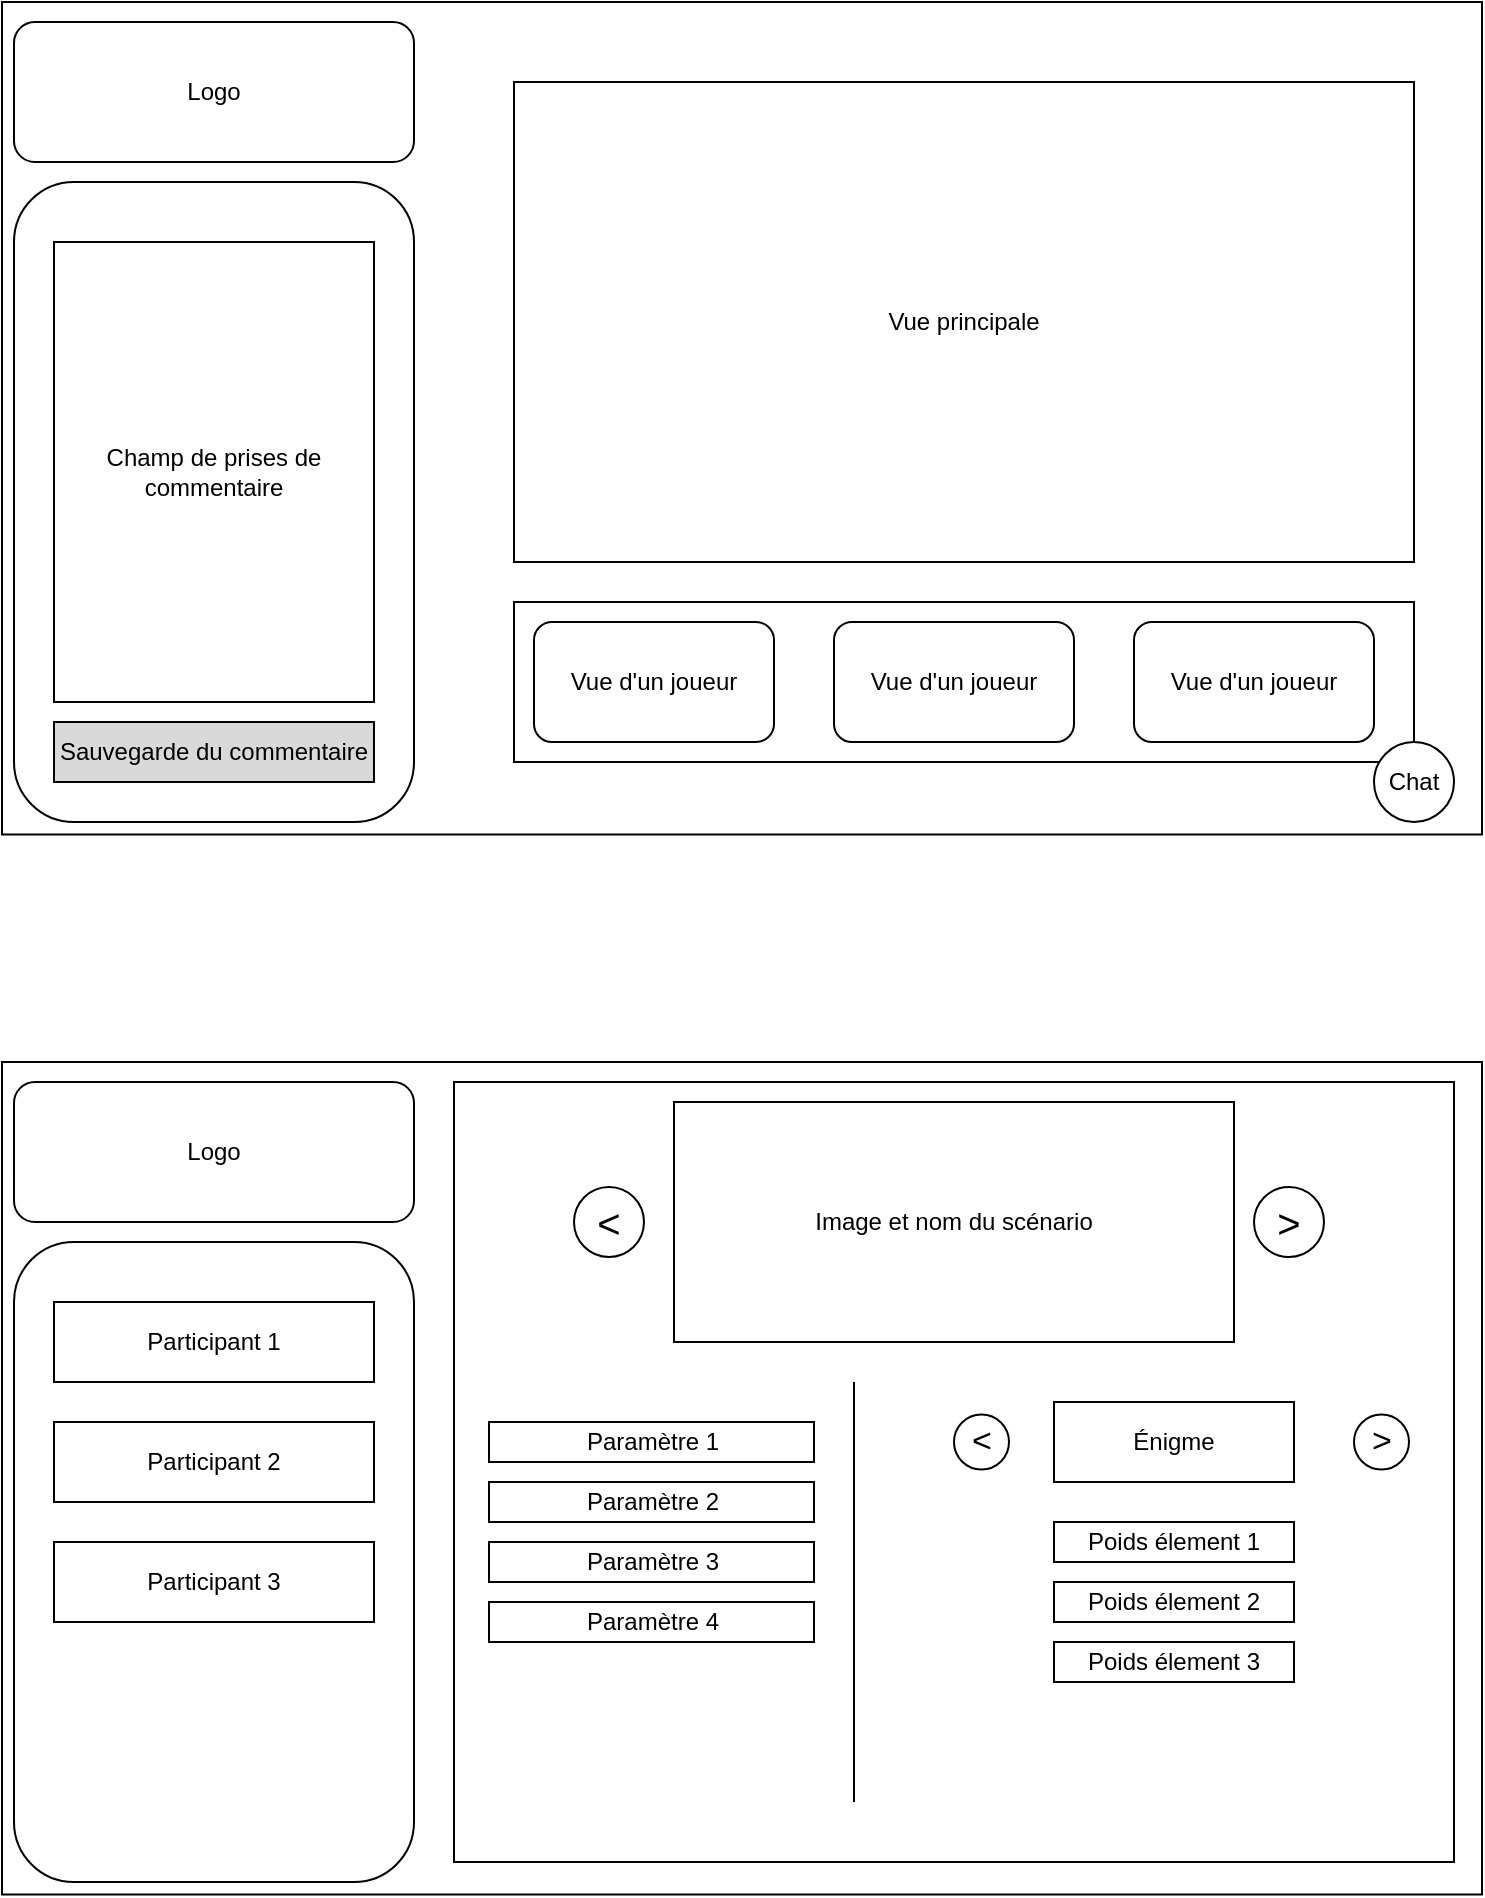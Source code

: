 <mxfile version="23.1.1" type="device">
  <diagram name="Page-1" id="oGCLeWAvXuXbn-B5msPY">
    <mxGraphModel dx="1302" dy="691" grid="1" gridSize="10" guides="1" tooltips="1" connect="1" arrows="1" fold="1" page="1" pageScale="1" pageWidth="827" pageHeight="1169" math="0" shadow="0">
      <root>
        <mxCell id="0" />
        <mxCell id="1" parent="0" />
        <mxCell id="JvqmPqwPNSDXQVp-4gNF-6" value="" style="rounded=1;whiteSpace=wrap;html=1;" vertex="1" parent="1">
          <mxGeometry x="270" y="630" width="500" height="400" as="geometry" />
        </mxCell>
        <mxCell id="JvqmPqwPNSDXQVp-4gNF-1" value="" style="rounded=0;whiteSpace=wrap;html=1;" vertex="1" parent="1">
          <mxGeometry x="44" y="620" width="740" height="416.25" as="geometry" />
        </mxCell>
        <mxCell id="JvqmPqwPNSDXQVp-4gNF-2" value="Logo" style="rounded=1;whiteSpace=wrap;html=1;" vertex="1" parent="1">
          <mxGeometry x="50" y="630" width="200" height="70" as="geometry" />
        </mxCell>
        <mxCell id="JvqmPqwPNSDXQVp-4gNF-3" value="" style="rounded=1;whiteSpace=wrap;html=1;" vertex="1" parent="1">
          <mxGeometry x="50" y="710" width="200" height="320" as="geometry" />
        </mxCell>
        <mxCell id="JvqmPqwPNSDXQVp-4gNF-4" value="Champ de prises de commentaire" style="rounded=0;whiteSpace=wrap;html=1;" vertex="1" parent="1">
          <mxGeometry x="70" y="740" width="160" height="230" as="geometry" />
        </mxCell>
        <mxCell id="JvqmPqwPNSDXQVp-4gNF-5" value="Sauvegarde du commentaire" style="rounded=0;whiteSpace=wrap;html=1;fillColor=#D9D9D9;" vertex="1" parent="1">
          <mxGeometry x="70" y="980" width="160" height="30" as="geometry" />
        </mxCell>
        <mxCell id="JvqmPqwPNSDXQVp-4gNF-7" value="Vue principale" style="rounded=0;whiteSpace=wrap;html=1;" vertex="1" parent="1">
          <mxGeometry x="300" y="660" width="450" height="240" as="geometry" />
        </mxCell>
        <mxCell id="JvqmPqwPNSDXQVp-4gNF-8" value="" style="rounded=0;whiteSpace=wrap;html=1;" vertex="1" parent="1">
          <mxGeometry x="300" y="920" width="450" height="80" as="geometry" />
        </mxCell>
        <mxCell id="JvqmPqwPNSDXQVp-4gNF-9" value="Vue d&#39;un joueur" style="rounded=1;whiteSpace=wrap;html=1;" vertex="1" parent="1">
          <mxGeometry x="310" y="930" width="120" height="60" as="geometry" />
        </mxCell>
        <mxCell id="JvqmPqwPNSDXQVp-4gNF-10" value="Vue d&#39;un joueur" style="rounded=1;whiteSpace=wrap;html=1;" vertex="1" parent="1">
          <mxGeometry x="460" y="930" width="120" height="60" as="geometry" />
        </mxCell>
        <mxCell id="JvqmPqwPNSDXQVp-4gNF-11" value="Vue d&#39;un joueur" style="rounded=1;whiteSpace=wrap;html=1;" vertex="1" parent="1">
          <mxGeometry x="610" y="930" width="120" height="60" as="geometry" />
        </mxCell>
        <mxCell id="JvqmPqwPNSDXQVp-4gNF-14" value="Chat" style="ellipse;whiteSpace=wrap;html=1;aspect=fixed;" vertex="1" parent="1">
          <mxGeometry x="730" y="990" width="40" height="40" as="geometry" />
        </mxCell>
        <mxCell id="JvqmPqwPNSDXQVp-4gNF-15" value="" style="rounded=0;whiteSpace=wrap;html=1;" vertex="1" parent="1">
          <mxGeometry x="44" y="1150" width="740" height="416.25" as="geometry" />
        </mxCell>
        <mxCell id="JvqmPqwPNSDXQVp-4gNF-16" value="Logo" style="rounded=1;whiteSpace=wrap;html=1;" vertex="1" parent="1">
          <mxGeometry x="50" y="1160" width="200" height="70" as="geometry" />
        </mxCell>
        <mxCell id="JvqmPqwPNSDXQVp-4gNF-17" value="" style="rounded=1;whiteSpace=wrap;html=1;" vertex="1" parent="1">
          <mxGeometry x="50" y="1240" width="200" height="320" as="geometry" />
        </mxCell>
        <mxCell id="JvqmPqwPNSDXQVp-4gNF-18" value="Participant 1" style="rounded=0;whiteSpace=wrap;html=1;" vertex="1" parent="1">
          <mxGeometry x="70" y="1270" width="160" height="40" as="geometry" />
        </mxCell>
        <mxCell id="JvqmPqwPNSDXQVp-4gNF-20" value="Participant 2" style="rounded=0;whiteSpace=wrap;html=1;" vertex="1" parent="1">
          <mxGeometry x="70" y="1330" width="160" height="40" as="geometry" />
        </mxCell>
        <mxCell id="JvqmPqwPNSDXQVp-4gNF-21" value="Participant 3" style="rounded=0;whiteSpace=wrap;html=1;" vertex="1" parent="1">
          <mxGeometry x="70" y="1390" width="160" height="40" as="geometry" />
        </mxCell>
        <mxCell id="JvqmPqwPNSDXQVp-4gNF-22" value="" style="rounded=0;whiteSpace=wrap;html=1;" vertex="1" parent="1">
          <mxGeometry x="270" y="1160" width="500" height="390" as="geometry" />
        </mxCell>
        <mxCell id="JvqmPqwPNSDXQVp-4gNF-23" value="Image et nom du scénario" style="rounded=0;whiteSpace=wrap;html=1;" vertex="1" parent="1">
          <mxGeometry x="380" y="1170" width="280" height="120" as="geometry" />
        </mxCell>
        <mxCell id="JvqmPqwPNSDXQVp-4gNF-24" value="&lt;font style=&quot;font-size: 20px;&quot;&gt;&amp;lt;&lt;/font&gt;" style="ellipse;whiteSpace=wrap;html=1;aspect=fixed;" vertex="1" parent="1">
          <mxGeometry x="330" y="1212.5" width="35" height="35" as="geometry" />
        </mxCell>
        <mxCell id="JvqmPqwPNSDXQVp-4gNF-25" value="&lt;span style=&quot;font-size: 20px;&quot;&gt;&amp;gt;&lt;/span&gt;" style="ellipse;whiteSpace=wrap;html=1;aspect=fixed;" vertex="1" parent="1">
          <mxGeometry x="670" y="1212.5" width="35" height="35" as="geometry" />
        </mxCell>
        <mxCell id="JvqmPqwPNSDXQVp-4gNF-26" value="" style="endArrow=none;html=1;rounded=0;" edge="1" parent="1">
          <mxGeometry width="50" height="50" relative="1" as="geometry">
            <mxPoint x="470" y="1520" as="sourcePoint" />
            <mxPoint x="470" y="1310" as="targetPoint" />
          </mxGeometry>
        </mxCell>
        <mxCell id="JvqmPqwPNSDXQVp-4gNF-28" value="Paramètre 1" style="rounded=0;whiteSpace=wrap;html=1;" vertex="1" parent="1">
          <mxGeometry x="287.5" y="1330" width="162.5" height="20" as="geometry" />
        </mxCell>
        <mxCell id="JvqmPqwPNSDXQVp-4gNF-29" value="Paramètre 2" style="rounded=0;whiteSpace=wrap;html=1;" vertex="1" parent="1">
          <mxGeometry x="287.5" y="1360" width="162.5" height="20" as="geometry" />
        </mxCell>
        <mxCell id="JvqmPqwPNSDXQVp-4gNF-30" value="Paramètre 3" style="rounded=0;whiteSpace=wrap;html=1;" vertex="1" parent="1">
          <mxGeometry x="287.5" y="1390" width="162.5" height="20" as="geometry" />
        </mxCell>
        <mxCell id="JvqmPqwPNSDXQVp-4gNF-31" value="Paramètre 4" style="rounded=0;whiteSpace=wrap;html=1;" vertex="1" parent="1">
          <mxGeometry x="287.5" y="1420" width="162.5" height="20" as="geometry" />
        </mxCell>
        <mxCell id="JvqmPqwPNSDXQVp-4gNF-32" value="Énigme" style="rounded=0;whiteSpace=wrap;html=1;" vertex="1" parent="1">
          <mxGeometry x="570" y="1320" width="120" height="40" as="geometry" />
        </mxCell>
        <mxCell id="JvqmPqwPNSDXQVp-4gNF-33" value="&lt;font style=&quot;font-size: 17px;&quot;&gt;&amp;gt;&lt;/font&gt;" style="ellipse;whiteSpace=wrap;html=1;aspect=fixed;" vertex="1" parent="1">
          <mxGeometry x="720" y="1326.25" width="27.5" height="27.5" as="geometry" />
        </mxCell>
        <mxCell id="JvqmPqwPNSDXQVp-4gNF-34" value="&lt;font style=&quot;font-size: 17px;&quot;&gt;&amp;lt;&lt;/font&gt;" style="ellipse;whiteSpace=wrap;html=1;aspect=fixed;" vertex="1" parent="1">
          <mxGeometry x="520" y="1326.25" width="27.5" height="27.5" as="geometry" />
        </mxCell>
        <mxCell id="JvqmPqwPNSDXQVp-4gNF-35" value="Poids élement 1" style="rounded=0;whiteSpace=wrap;html=1;" vertex="1" parent="1">
          <mxGeometry x="570" y="1380" width="120" height="20" as="geometry" />
        </mxCell>
        <mxCell id="JvqmPqwPNSDXQVp-4gNF-36" value="Poids élement 2" style="rounded=0;whiteSpace=wrap;html=1;" vertex="1" parent="1">
          <mxGeometry x="570" y="1410" width="120" height="20" as="geometry" />
        </mxCell>
        <mxCell id="JvqmPqwPNSDXQVp-4gNF-37" value="Poids élement 3" style="rounded=0;whiteSpace=wrap;html=1;" vertex="1" parent="1">
          <mxGeometry x="570" y="1440" width="120" height="20" as="geometry" />
        </mxCell>
      </root>
    </mxGraphModel>
  </diagram>
</mxfile>
